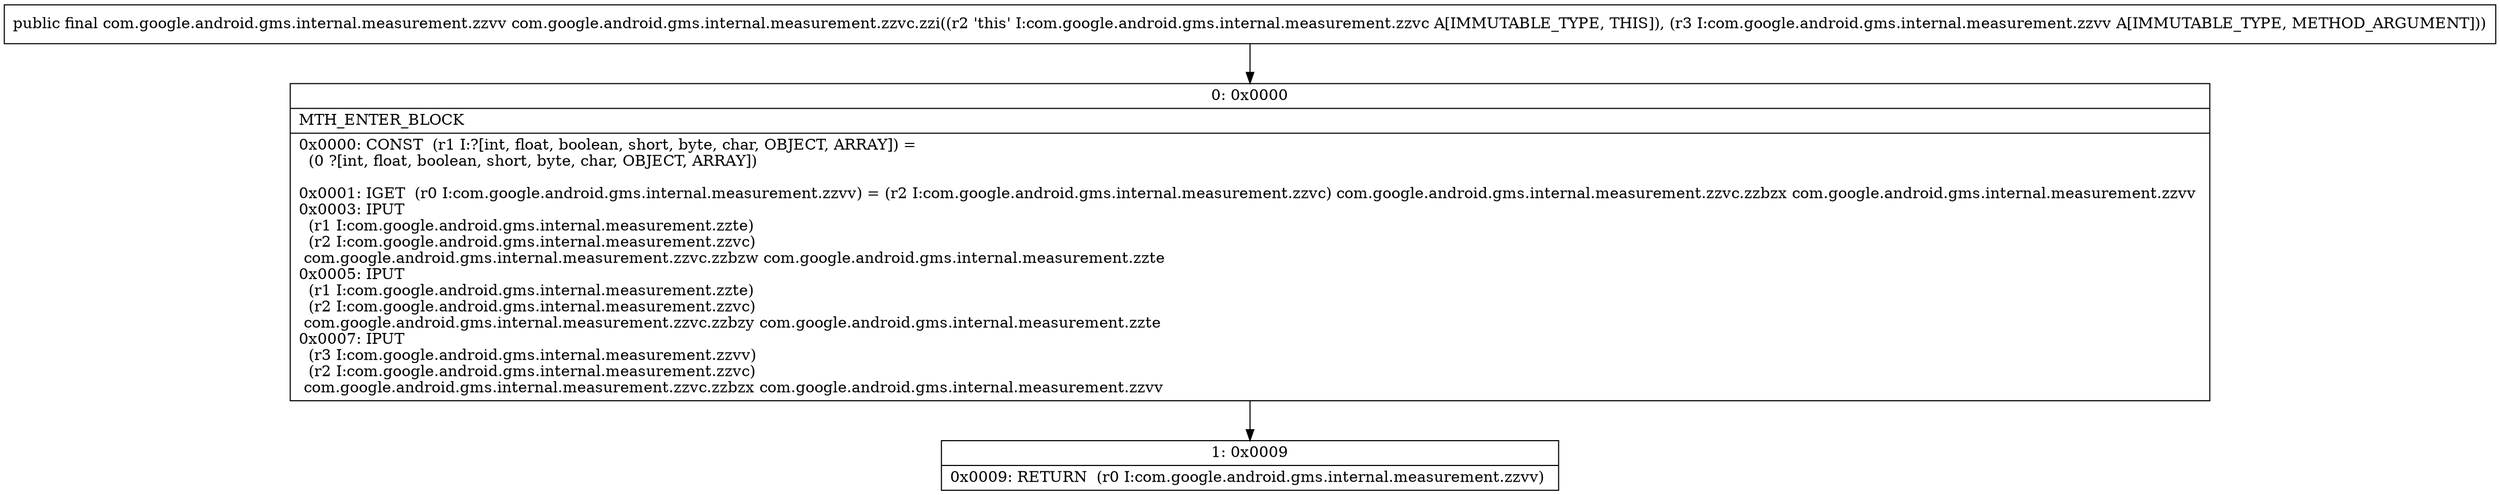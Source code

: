 digraph "CFG forcom.google.android.gms.internal.measurement.zzvc.zzi(Lcom\/google\/android\/gms\/internal\/measurement\/zzvv;)Lcom\/google\/android\/gms\/internal\/measurement\/zzvv;" {
Node_0 [shape=record,label="{0\:\ 0x0000|MTH_ENTER_BLOCK\l|0x0000: CONST  (r1 I:?[int, float, boolean, short, byte, char, OBJECT, ARRAY]) = \l  (0 ?[int, float, boolean, short, byte, char, OBJECT, ARRAY])\l \l0x0001: IGET  (r0 I:com.google.android.gms.internal.measurement.zzvv) = (r2 I:com.google.android.gms.internal.measurement.zzvc) com.google.android.gms.internal.measurement.zzvc.zzbzx com.google.android.gms.internal.measurement.zzvv \l0x0003: IPUT  \l  (r1 I:com.google.android.gms.internal.measurement.zzte)\l  (r2 I:com.google.android.gms.internal.measurement.zzvc)\l com.google.android.gms.internal.measurement.zzvc.zzbzw com.google.android.gms.internal.measurement.zzte \l0x0005: IPUT  \l  (r1 I:com.google.android.gms.internal.measurement.zzte)\l  (r2 I:com.google.android.gms.internal.measurement.zzvc)\l com.google.android.gms.internal.measurement.zzvc.zzbzy com.google.android.gms.internal.measurement.zzte \l0x0007: IPUT  \l  (r3 I:com.google.android.gms.internal.measurement.zzvv)\l  (r2 I:com.google.android.gms.internal.measurement.zzvc)\l com.google.android.gms.internal.measurement.zzvc.zzbzx com.google.android.gms.internal.measurement.zzvv \l}"];
Node_1 [shape=record,label="{1\:\ 0x0009|0x0009: RETURN  (r0 I:com.google.android.gms.internal.measurement.zzvv) \l}"];
MethodNode[shape=record,label="{public final com.google.android.gms.internal.measurement.zzvv com.google.android.gms.internal.measurement.zzvc.zzi((r2 'this' I:com.google.android.gms.internal.measurement.zzvc A[IMMUTABLE_TYPE, THIS]), (r3 I:com.google.android.gms.internal.measurement.zzvv A[IMMUTABLE_TYPE, METHOD_ARGUMENT])) }"];
MethodNode -> Node_0;
Node_0 -> Node_1;
}

